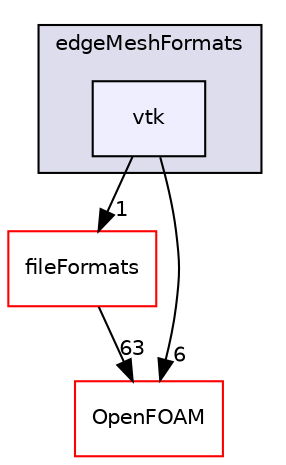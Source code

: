 digraph "src/edgeMesh/edgeMeshFormats/vtk" {
  bgcolor=transparent;
  compound=true
  node [ fontsize="10", fontname="Helvetica"];
  edge [ labelfontsize="10", labelfontname="Helvetica"];
  subgraph clusterdir_0b3f7f46c9dc13de0ea8114aee8c4107 {
    graph [ bgcolor="#ddddee", pencolor="black", label="edgeMeshFormats" fontname="Helvetica", fontsize="10", URL="dir_0b3f7f46c9dc13de0ea8114aee8c4107.html"]
  dir_5b823498ccd73e1e6588d888d4b8a17e [shape=box, label="vtk", style="filled", fillcolor="#eeeeff", pencolor="black", URL="dir_5b823498ccd73e1e6588d888d4b8a17e.html"];
  }
  dir_b05602f37bb521a7142c0a3e200b5f35 [shape=box label="fileFormats" color="red" URL="dir_b05602f37bb521a7142c0a3e200b5f35.html"];
  dir_c5473ff19b20e6ec4dfe5c310b3778a8 [shape=box label="OpenFOAM" color="red" URL="dir_c5473ff19b20e6ec4dfe5c310b3778a8.html"];
  dir_b05602f37bb521a7142c0a3e200b5f35->dir_c5473ff19b20e6ec4dfe5c310b3778a8 [headlabel="63", labeldistance=1.5 headhref="dir_000881_001892.html"];
  dir_5b823498ccd73e1e6588d888d4b8a17e->dir_b05602f37bb521a7142c0a3e200b5f35 [headlabel="1", labeldistance=1.5 headhref="dir_000864_000881.html"];
  dir_5b823498ccd73e1e6588d888d4b8a17e->dir_c5473ff19b20e6ec4dfe5c310b3778a8 [headlabel="6", labeldistance=1.5 headhref="dir_000864_001892.html"];
}
